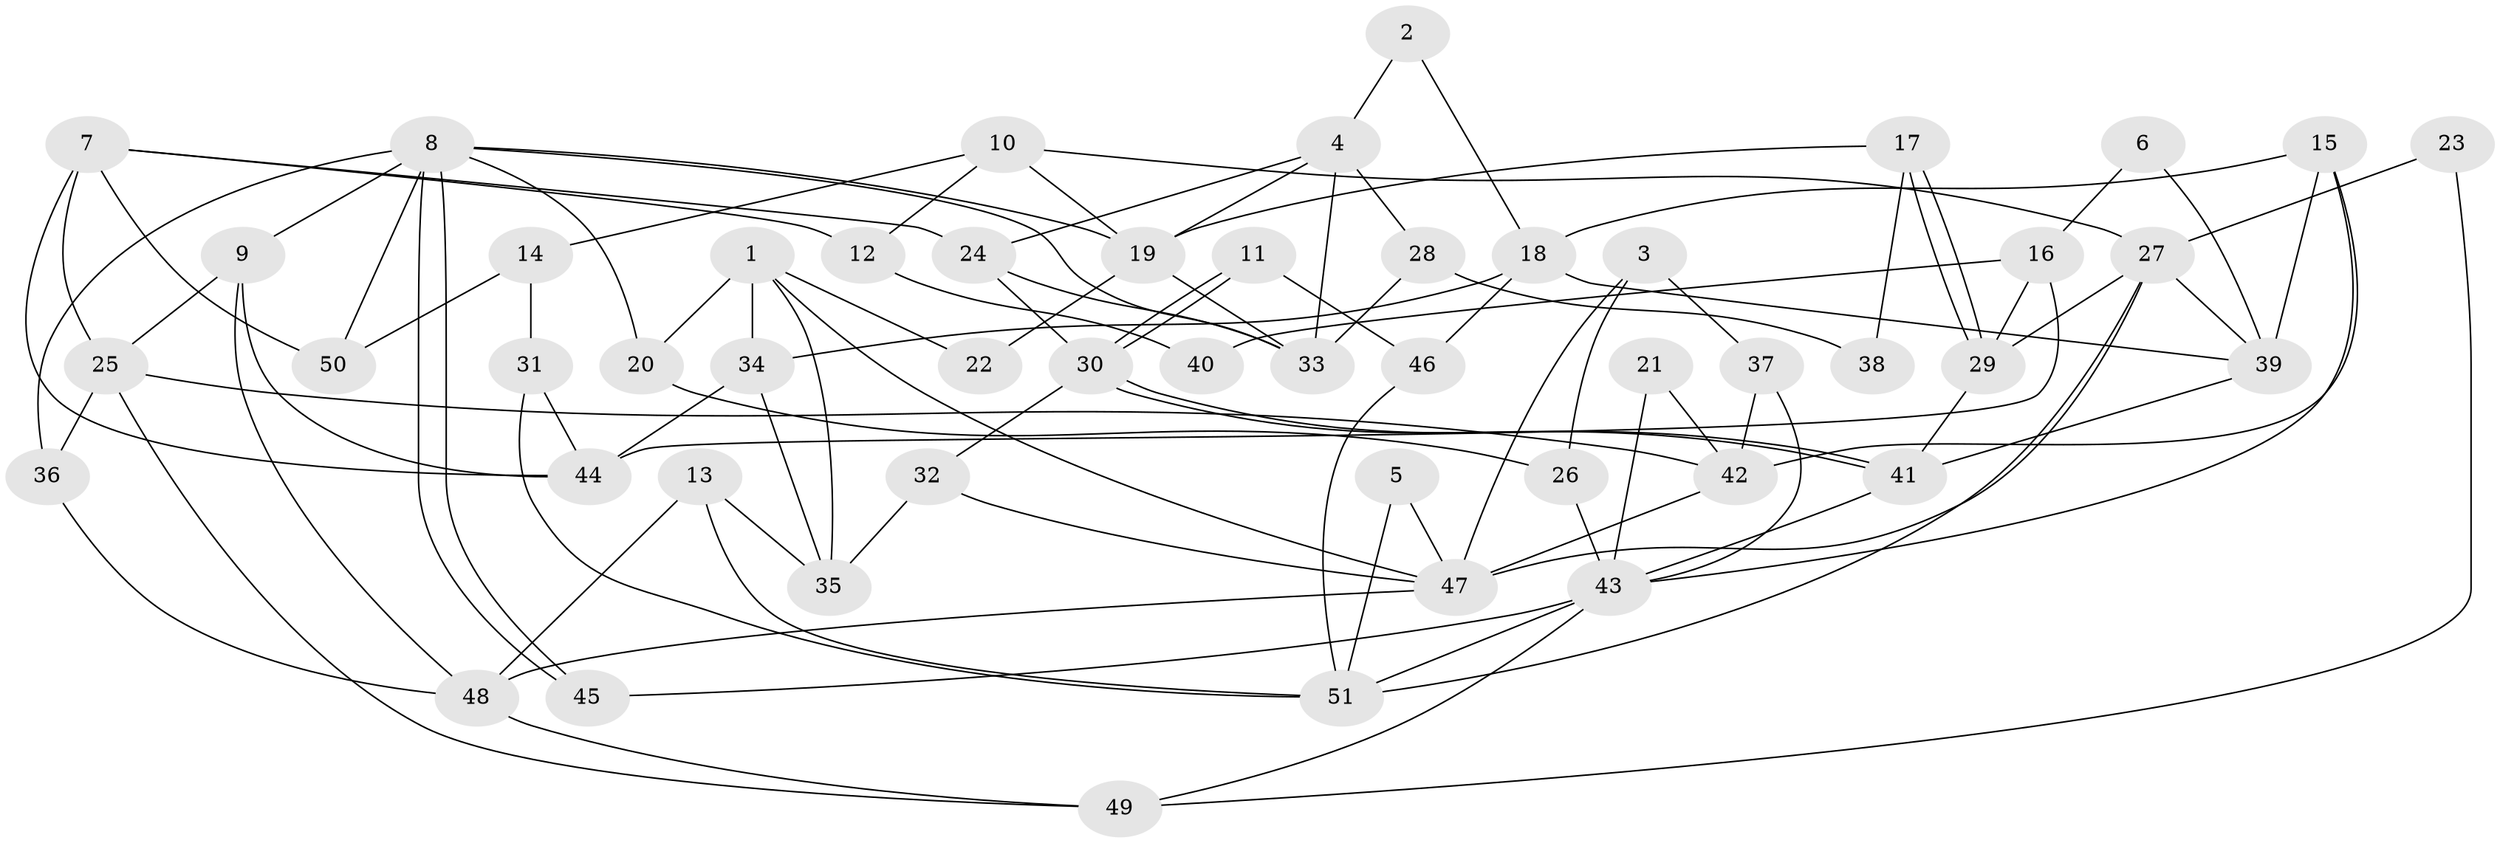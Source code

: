 // coarse degree distribution, {6: 0.08571428571428572, 5: 0.08571428571428572, 3: 0.22857142857142856, 2: 0.14285714285714285, 4: 0.2571428571428571, 8: 0.05714285714285714, 7: 0.08571428571428572, 10: 0.05714285714285714}
// Generated by graph-tools (version 1.1) at 2025/23/03/03/25 07:23:56]
// undirected, 51 vertices, 102 edges
graph export_dot {
graph [start="1"]
  node [color=gray90,style=filled];
  1;
  2;
  3;
  4;
  5;
  6;
  7;
  8;
  9;
  10;
  11;
  12;
  13;
  14;
  15;
  16;
  17;
  18;
  19;
  20;
  21;
  22;
  23;
  24;
  25;
  26;
  27;
  28;
  29;
  30;
  31;
  32;
  33;
  34;
  35;
  36;
  37;
  38;
  39;
  40;
  41;
  42;
  43;
  44;
  45;
  46;
  47;
  48;
  49;
  50;
  51;
  1 -- 47;
  1 -- 34;
  1 -- 20;
  1 -- 22;
  1 -- 35;
  2 -- 4;
  2 -- 18;
  3 -- 47;
  3 -- 26;
  3 -- 37;
  4 -- 33;
  4 -- 24;
  4 -- 19;
  4 -- 28;
  5 -- 51;
  5 -- 47;
  6 -- 39;
  6 -- 16;
  7 -- 25;
  7 -- 44;
  7 -- 12;
  7 -- 24;
  7 -- 50;
  8 -- 45;
  8 -- 45;
  8 -- 19;
  8 -- 9;
  8 -- 20;
  8 -- 33;
  8 -- 36;
  8 -- 50;
  9 -- 48;
  9 -- 25;
  9 -- 44;
  10 -- 19;
  10 -- 27;
  10 -- 12;
  10 -- 14;
  11 -- 30;
  11 -- 30;
  11 -- 46;
  12 -- 40;
  13 -- 35;
  13 -- 48;
  13 -- 51;
  14 -- 50;
  14 -- 31;
  15 -- 39;
  15 -- 43;
  15 -- 18;
  15 -- 42;
  16 -- 29;
  16 -- 44;
  16 -- 40;
  17 -- 29;
  17 -- 29;
  17 -- 19;
  17 -- 38;
  18 -- 34;
  18 -- 39;
  18 -- 46;
  19 -- 33;
  19 -- 22;
  20 -- 26;
  21 -- 42;
  21 -- 43;
  23 -- 49;
  23 -- 27;
  24 -- 30;
  24 -- 33;
  25 -- 42;
  25 -- 36;
  25 -- 49;
  26 -- 43;
  27 -- 39;
  27 -- 47;
  27 -- 29;
  27 -- 51;
  28 -- 33;
  28 -- 38;
  29 -- 41;
  30 -- 41;
  30 -- 41;
  30 -- 32;
  31 -- 51;
  31 -- 44;
  32 -- 47;
  32 -- 35;
  34 -- 35;
  34 -- 44;
  36 -- 48;
  37 -- 43;
  37 -- 42;
  39 -- 41;
  41 -- 43;
  42 -- 47;
  43 -- 51;
  43 -- 45;
  43 -- 49;
  46 -- 51;
  47 -- 48;
  48 -- 49;
}
